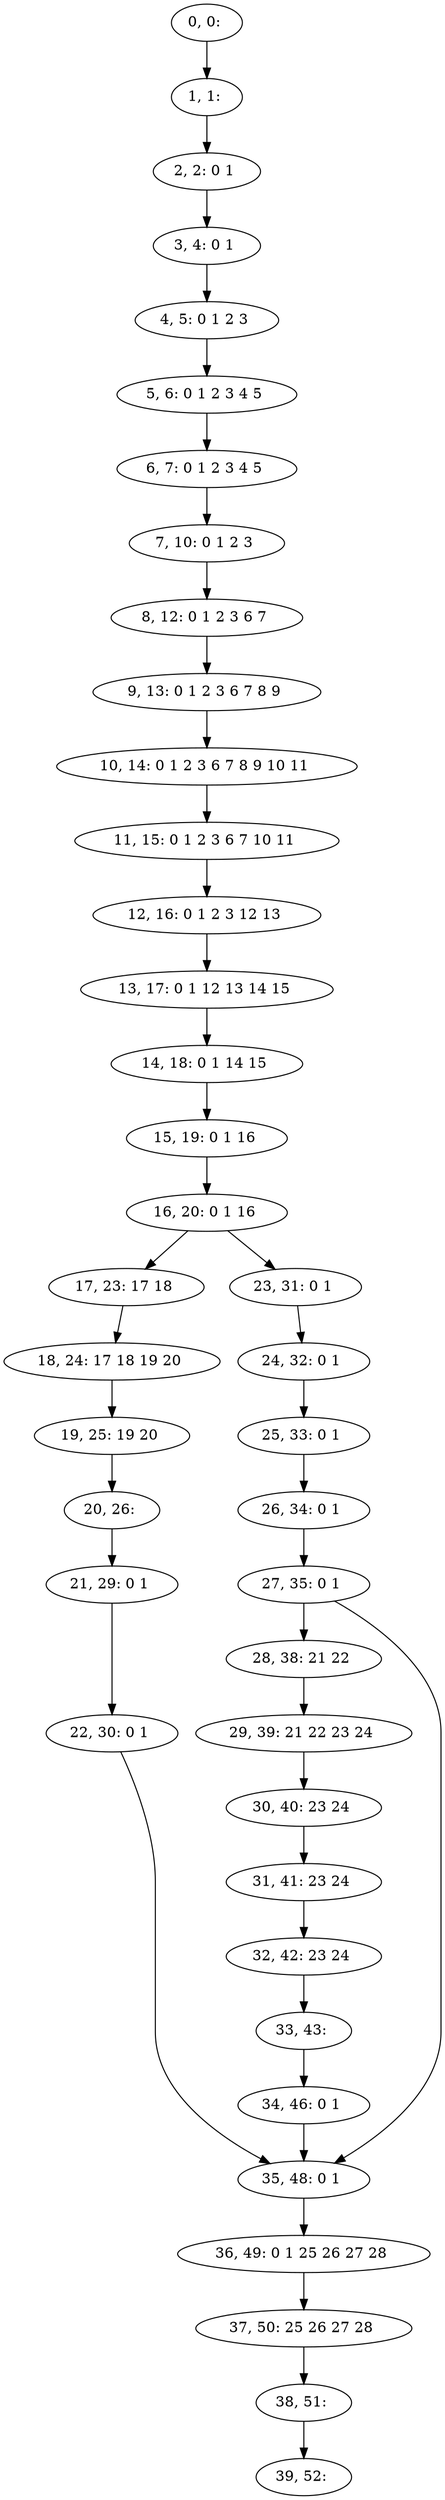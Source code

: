 digraph G {
0[label="0, 0: "];
1[label="1, 1: "];
2[label="2, 2: 0 1 "];
3[label="3, 4: 0 1 "];
4[label="4, 5: 0 1 2 3 "];
5[label="5, 6: 0 1 2 3 4 5 "];
6[label="6, 7: 0 1 2 3 4 5 "];
7[label="7, 10: 0 1 2 3 "];
8[label="8, 12: 0 1 2 3 6 7 "];
9[label="9, 13: 0 1 2 3 6 7 8 9 "];
10[label="10, 14: 0 1 2 3 6 7 8 9 10 11 "];
11[label="11, 15: 0 1 2 3 6 7 10 11 "];
12[label="12, 16: 0 1 2 3 12 13 "];
13[label="13, 17: 0 1 12 13 14 15 "];
14[label="14, 18: 0 1 14 15 "];
15[label="15, 19: 0 1 16 "];
16[label="16, 20: 0 1 16 "];
17[label="17, 23: 17 18 "];
18[label="18, 24: 17 18 19 20 "];
19[label="19, 25: 19 20 "];
20[label="20, 26: "];
21[label="21, 29: 0 1 "];
22[label="22, 30: 0 1 "];
23[label="23, 31: 0 1 "];
24[label="24, 32: 0 1 "];
25[label="25, 33: 0 1 "];
26[label="26, 34: 0 1 "];
27[label="27, 35: 0 1 "];
28[label="28, 38: 21 22 "];
29[label="29, 39: 21 22 23 24 "];
30[label="30, 40: 23 24 "];
31[label="31, 41: 23 24 "];
32[label="32, 42: 23 24 "];
33[label="33, 43: "];
34[label="34, 46: 0 1 "];
35[label="35, 48: 0 1 "];
36[label="36, 49: 0 1 25 26 27 28 "];
37[label="37, 50: 25 26 27 28 "];
38[label="38, 51: "];
39[label="39, 52: "];
0->1 ;
1->2 ;
2->3 ;
3->4 ;
4->5 ;
5->6 ;
6->7 ;
7->8 ;
8->9 ;
9->10 ;
10->11 ;
11->12 ;
12->13 ;
13->14 ;
14->15 ;
15->16 ;
16->17 ;
16->23 ;
17->18 ;
18->19 ;
19->20 ;
20->21 ;
21->22 ;
22->35 ;
23->24 ;
24->25 ;
25->26 ;
26->27 ;
27->28 ;
27->35 ;
28->29 ;
29->30 ;
30->31 ;
31->32 ;
32->33 ;
33->34 ;
34->35 ;
35->36 ;
36->37 ;
37->38 ;
38->39 ;
}
